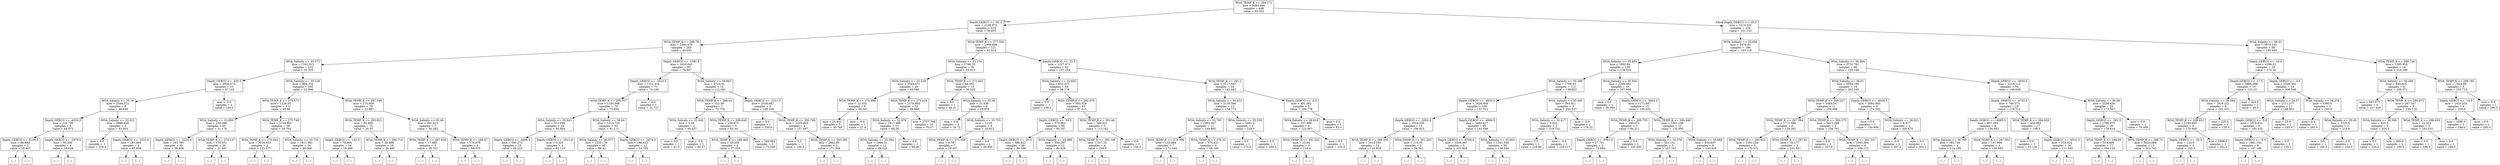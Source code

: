digraph Tree {
node [shape=box] ;
0 [label="WOA_TEMP_K <= 294.171\nmse = 4484.446\nsamples = 648\nvalue = 93.222"] ;
1 [label="Depth_GEBCO <= -81.5\nmse = 2148.972\nsamples = 414\nvalue = 59.655"] ;
0 -> 1 [labeldistance=2.5, labelangle=45, headlabel="True"] ;
2 [label="WOA_TEMP_K <= 288.79\nmse = 1644.978\nsamples = 293\nvalue = 46.653"] ;
1 -> 2 ;
3 [label="WOA_Salinity <= 33.272\nmse = 1161.015\nsamples = 210\nvalue = 35.335"] ;
2 -> 3 ;
4 [label="Depth_GEBCO <= -435.0\nmse = 4926.673\nsamples = 10\nvalue = 87.102"] ;
3 -> 4 ;
5 [label="WOA_Salinity <= 33.18\nmse = 2549.372\nsamples = 9\nvalue = 66.656"] ;
4 -> 5 ;
6 [label="Depth_GEBCO <= -4532.5\nmse = 210.726\nsamples = 6\nvalue = 44.073"] ;
5 -> 6 ;
7 [label="Depth_GEBCO <= -5108.5\nmse = 88.889\nsamples = 2\nvalue = 56.667"] ;
6 -> 7 ;
8 [label="(...)"] ;
7 -> 8 ;
9 [label="(...)"] ;
7 -> 9 ;
10 [label="Depth_GEBCO <= -2379.0\nmse = 93.936\nsamples = 4\nvalue = 34.628"] ;
6 -> 10 ;
11 [label="(...)"] ;
10 -> 11 ;
14 [label="(...)"] ;
10 -> 14 ;
17 [label="WOA_Salinity <= 33.221\nmse = 3988.628\nsamples = 3\nvalue = 93.003"] ;
5 -> 17 ;
18 [label="mse = 0.0\nsamples = 1\nvalue = 230.0"] ;
17 -> 18 ;
19 [label="Depth_GEBCO <= -2522.0\nmse = 281.994\nsamples = 2\nvalue = 65.604"] ;
17 -> 19 ;
20 [label="(...)"] ;
19 -> 20 ;
21 [label="(...)"] ;
19 -> 21 ;
22 [label="mse = -0.0\nsamples = 1\nvalue = 220.0"] ;
4 -> 22 ;
23 [label="WOA_Salinity <= 35.128\nmse = 864.332\nsamples = 200\nvalue = 32.996"] ;
3 -> 23 ;
24 [label="WOA_TEMP_K <= 275.571\nmse = 1226.05\nsamples = 121\nvalue = 40.09"] ;
23 -> 24 ;
25 [label="WOA_Salinity <= 33.858\nmse = 238.588\nsamples = 65\nvalue = 31.179"] ;
24 -> 25 ;
26 [label="Depth_GEBCO <= -2224.0\nmse = 163.785\nsamples = 39\nvalue = 38.606"] ;
25 -> 26 ;
27 [label="(...)"] ;
26 -> 27 ;
54 [label="(...)"] ;
26 -> 54 ;
91 [label="WOA_TEMP_K <= 274.137\nmse = 170.351\nsamples = 26\nvalue = 21.491"] ;
25 -> 91 ;
92 [label="(...)"] ;
91 -> 92 ;
113 [label="(...)"] ;
91 -> 113 ;
142 [label="WOA_TEMP_K <= 275.749\nmse = 2194.901\nsamples = 56\nvalue = 50.704"] ;
24 -> 142 ;
143 [label="WOA_TEMP_K <= 275.644\nmse = 3016.533\nsamples = 2\nvalue = 123.577"] ;
142 -> 143 ;
144 [label="(...)"] ;
143 -> 144 ;
145 [label="(...)"] ;
143 -> 145 ;
146 [label="WOA_Salinity <= 33.725\nmse = 1811.081\nsamples = 54\nvalue = 46.366"] ;
142 -> 146 ;
147 [label="(...)"] ;
146 -> 147 ;
150 [label="(...)"] ;
146 -> 150 ;
253 [label="WOA_TEMP_K <= 287.548\nmse = 175.858\nsamples = 79\nvalue = 22.897"] ;
23 -> 253 ;
254 [label="WOA_TEMP_K <= 283.821\nmse = 85.966\nsamples = 72\nvalue = 20.55"] ;
253 -> 254 ;
255 [label="Depth_GEBCO <= -145.5\nmse = 78.904\nsamples = 54\nvalue = 18.489"] ;
254 -> 255 ;
256 [label="(...)"] ;
255 -> 256 ;
283 [label="(...)"] ;
255 -> 283 ;
306 [label="WOA_TEMP_K <= 286.714\nmse = 58.888\nsamples = 18\nvalue = 26.482"] ;
254 -> 306 ;
307 [label="(...)"] ;
306 -> 307 ;
320 [label="(...)"] ;
306 -> 320 ;
327 [label="WOA_Salinity <= 35.68\nmse = 261.415\nsamples = 7\nvalue = 56.282"] ;
253 -> 327 ;
328 [label="WOA_TEMP_K <= 287.839\nmse = 17.885\nsamples = 3\nvalue = 39.701"] ;
327 -> 328 ;
329 [label="(...)"] ;
328 -> 329 ;
330 [label="(...)"] ;
328 -> 330 ;
333 [label="WOA_TEMP_K <= 288.47\nmse = 176.979\nsamples = 4\nvalue = 64.573"] ;
327 -> 333 ;
334 [label="(...)"] ;
333 -> 334 ;
337 [label="(...)"] ;
333 -> 337 ;
338 [label="Depth_GEBCO <= -1591.0\nmse = 1620.641\nsamples = 83\nvalue = 78.847"] ;
2 -> 338 ;
339 [label="Depth_GEBCO <= -2010.5\nmse = 1151.414\nsamples = 71\nvalue = 74.199"] ;
338 -> 339 ;
340 [label="WOA_TEMP_K <= 290.317\nmse = 1105.998\nsamples = 70\nvalue = 75.684"] ;
339 -> 340 ;
341 [label="WOA_Salinity <= 35.843\nmse = 513.946\nsamples = 18\nvalue = 60.954"] ;
340 -> 341 ;
342 [label="Depth_GEBCO <= -4466.5\nmse = 500.273\nsamples = 16\nvalue = 56.223"] ;
341 -> 342 ;
343 [label="(...)"] ;
342 -> 343 ;
360 [label="(...)"] ;
342 -> 360 ;
367 [label="Depth_GEBCO <= -2613.0\nmse = 0.325\nsamples = 2\nvalue = 82.715"] ;
341 -> 367 ;
368 [label="(...)"] ;
367 -> 368 ;
369 [label="(...)"] ;
367 -> 369 ;
370 [label="WOA_Salinity <= 36.64\nmse = 1214.725\nsamples = 52\nvalue = 81.111"] ;
340 -> 370 ;
371 [label="WOA_Salinity <= 36.577\nmse = 1235.176\nsamples = 40\nvalue = 88.42"] ;
370 -> 371 ;
372 [label="(...)"] ;
371 -> 372 ;
431 [label="(...)"] ;
371 -> 431 ;
440 [label="Depth_GEBCO <= -2674.5\nmse = 186.623\nsamples = 12\nvalue = 53.705"] ;
370 -> 440 ;
441 [label="(...)"] ;
440 -> 441 ;
454 [label="(...)"] ;
440 -> 454 ;
455 [label="mse = -0.0\nsamples = 1\nvalue = 22.727"] ;
339 -> 455 ;
456 [label="WOA_Salinity <= 34.947\nmse = 3714.41\nsamples = 12\nvalue = 112.003"] ;
338 -> 456 ;
457 [label="WOA_TEMP_K <= 289.43\nmse = 312.59\nsamples = 7\nvalue = 73.779"] ;
456 -> 457 ;
458 [label="WOA_Salinity <= 32.646\nmse = 0.59\nsamples = 2\nvalue = 90.457"] ;
457 -> 458 ;
459 [label="mse = 0.0\nsamples = 1\nvalue = 91.0"] ;
458 -> 459 ;
460 [label="mse = -0.0\nsamples = 1\nvalue = 89.37"] ;
458 -> 460 ;
461 [label="WOA_TEMP_K <= 289.648\nmse = 259.973\nsamples = 5\nvalue = 65.44"] ;
457 -> 461 ;
462 [label="WOA_TEMP_K <= 289.463\nmse = 43.556\nsamples = 2\nvalue = 57.333"] ;
461 -> 462 ;
463 [label="(...)"] ;
462 -> 463 ;
464 [label="(...)"] ;
462 -> 464 ;
465 [label="mse = 344.964\nsamples = 3\nvalue = 73.546"] ;
461 -> 465 ;
466 [label="Depth_GEBCO <= -1011.5\nmse = 3338.087\nsamples = 5\nvalue = 169.339"] ;
456 -> 466 ;
467 [label="mse = 0.0\nsamples = 1\nvalue = 230.6"] ;
466 -> 467 ;
468 [label="WOA_TEMP_K <= 292.769\nmse = 3105.003\nsamples = 4\nvalue = 157.087"] ;
466 -> 468 ;
469 [label="mse = 0.0\nsamples = 1\nvalue = 100.0"] ;
468 -> 469 ;
470 [label="WOA_TEMP_K <= 293.395\nmse = 2862.85\nsamples = 3\nvalue = 171.358"] ;
468 -> 470 ;
471 [label="(...)"] ;
470 -> 471 ;
472 [label="(...)"] ;
470 -> 472 ;
473 [label="WOA_TEMP_K <= 277.555\nmse = 1958.468\nsamples = 121\nvalue = 91.415"] ;
1 -> 473 ;
474 [label="WOA_Salinity <= 33.176\nmse = 1786.76\nsamples = 39\nvalue = 55.913"] ;
473 -> 474 ;
475 [label="WOA_Salinity <= 32.229\nmse = 2044.471\nsamples = 29\nvalue = 63.084"] ;
474 -> 475 ;
476 [label="WOA_TEMP_K <= 274.999\nmse = 22.352\nsamples = 6\nvalue = 30.301"] ;
475 -> 476 ;
477 [label="mse = 24.441\nsamples = 5\nvalue = 30.785"] ;
476 -> 477 ;
478 [label="mse = -0.0\nsamples = 1\nvalue = 27.4"] ;
476 -> 478 ;
479 [label="WOA_TEMP_K <= 273.418\nmse = 2179.893\nsamples = 23\nvalue = 68.969"] ;
475 -> 479 ;
480 [label="WOA_Salinity <= 32.979\nmse = 1817.489\nsamples = 13\nvalue = 68.28"] ;
479 -> 480 ;
481 [label="WOA_Salinity <= 32.564\nmse = 1896.01\nsamples = 12\nvalue = 68.425"] ;
480 -> 481 ;
482 [label="(...)"] ;
481 -> 482 ;
483 [label="(...)"] ;
481 -> 483 ;
484 [label="mse = 0.0\nsamples = 1\nvalue = 64.96"] ;
480 -> 484 ;
485 [label="mse = 2757.768\nsamples = 10\nvalue = 70.07"] ;
479 -> 485 ;
486 [label="WOA_TEMP_K <= 271.402\nmse = 48.851\nsamples = 10\nvalue = 30.535"] ;
474 -> 486 ;
487 [label="mse = 0.0\nsamples = 1\nvalue = 49.21"] ;
486 -> 487 ;
488 [label="WOA_Salinity <= 33.36\nmse = 21.439\nsamples = 9\nvalue = 28.979"] ;
486 -> 488 ;
489 [label="mse = 0.0\nsamples = 1\nvalue = 18.72"] ;
488 -> 489 ;
490 [label="WOA_Salinity <= 33.753\nmse = 12.95\nsamples = 8\nvalue = 29.912"] ;
488 -> 490 ;
491 [label="WOA_TEMP_K <= 271.508\nmse = 8.787\nsamples = 7\nvalue = 29.207"] ;
490 -> 491 ;
492 [label="(...)"] ;
491 -> 492 ;
493 [label="(...)"] ;
491 -> 493 ;
500 [label="mse = 0.0\nsamples = 1\nvalue = 36.956"] ;
490 -> 500 ;
501 [label="Depth_GEBCO <= -22.5\nmse = 1227.471\nsamples = 82\nvalue = 107.164"] ;
473 -> 501 ;
502 [label="WOA_Salinity <= 24.602\nmse = 603.015\nsamples = 64\nvalue = 98.178"] ;
501 -> 502 ;
503 [label="mse = 0.0\nsamples = 1\nvalue = 138.0"] ;
502 -> 503 ;
504 [label="WOA_TEMP_K <= 292.675\nmse = 583.529\nsamples = 63\nvalue = 97.413"] ;
502 -> 504 ;
505 [label="Depth_GEBCO <= -30.5\nmse = 575.962\nsamples = 58\nvalue = 95.547"] ;
504 -> 505 ;
506 [label="Depth_GEBCO <= -31.5\nmse = 588.822\nsamples = 46\nvalue = 99.399"] ;
505 -> 506 ;
507 [label="(...)"] ;
506 -> 507 ;
576 [label="(...)"] ;
506 -> 576 ;
579 [label="WOA_Salinity <= 32.889\nmse = 354.297\nsamples = 12\nvalue = 83.826"] ;
505 -> 579 ;
580 [label="(...)"] ;
579 -> 580 ;
583 [label="(...)"] ;
579 -> 583 ;
596 [label="WOA_TEMP_K <= 293.48\nmse = 369.421\nsamples = 5\nvalue = 113.182"] ;
504 -> 596 ;
597 [label="WOA_TEMP_K <= 293.108\nmse = 257.25\nsamples = 4\nvalue = 109.5"] ;
596 -> 597 ;
598 [label="(...)"] ;
597 -> 598 ;
599 [label="(...)"] ;
597 -> 599 ;
600 [label="mse = 0.0\nsamples = 1\nvalue = 150.0"] ;
596 -> 600 ;
601 [label="WOA_TEMP_K <= 291.2\nmse = 2117.547\nsamples = 18\nvalue = 142.442"] ;
501 -> 601 ;
602 [label="WOA_Salinity <= 34.623\nmse = 2130.596\nsamples = 13\nvalue = 158.774"] ;
601 -> 602 ;
603 [label="WOA_Salinity <= 32.793\nmse = 1493.267\nsamples = 11\nvalue = 149.995"] ;
602 -> 603 ;
604 [label="WOA_TEMP_K <= 278.596\nmse = 133.884\nsamples = 7\nvalue = 173.545"] ;
603 -> 604 ;
605 [label="(...)"] ;
604 -> 605 ;
610 [label="(...)"] ;
604 -> 610 ;
617 [label="WOA_TEMP_K <= 278.32\nmse = 579.431\nsamples = 4\nvalue = 98.185"] ;
603 -> 617 ;
618 [label="(...)"] ;
617 -> 618 ;
619 [label="(...)"] ;
617 -> 619 ;
624 [label="WOA_Salinity <= 35.259\nmse = 1681.0\nsamples = 2\nvalue = 229.0"] ;
602 -> 624 ;
625 [label="mse = 0.0\nsamples = 1\nvalue = 270.0"] ;
624 -> 625 ;
626 [label="mse = 0.0\nsamples = 1\nvalue = 188.0"] ;
624 -> 626 ;
627 [label="Depth_GEBCO <= -3.0\nmse = 491.062\nsamples = 5\nvalue = 109.778"] ;
601 -> 627 ;
628 [label="WOA_Salinity <= 36.618\nmse = 157.889\nsamples = 4\nvalue = 123.667"] ;
627 -> 628 ;
629 [label="WOA_TEMP_K <= 291.522\nmse = 23.04\nsamples = 3\nvalue = 118.4"] ;
628 -> 629 ;
630 [label="(...)"] ;
629 -> 630 ;
631 [label="(...)"] ;
629 -> 631 ;
634 [label="mse = 0.0\nsamples = 1\nvalue = 150.0"] ;
628 -> 634 ;
635 [label="mse = 0.0\nsamples = 1\nvalue = 82.0"] ;
627 -> 635 ;
636 [label="Depth_GEBCO <= -25.5\nmse = 3214.522\nsamples = 234\nvalue = 151.153"] ;
0 -> 636 [labeldistance=2.5, labelangle=-45, headlabel="False"] ;
637 [label="WOA_Salinity <= 35.694\nmse = 2678.82\nsamples = 196\nvalue = 143.118"] ;
636 -> 637 ;
638 [label="WOA_Salinity <= 35.483\nmse = 1902.04\nsamples = 128\nvalue = 134.524"] ;
637 -> 638 ;
639 [label="WOA_Salinity <= 35.388\nmse = 1708.93\nsamples = 112\nvalue = 138.852"] ;
638 -> 639 ;
640 [label="Depth_GEBCO <= -4920.0\nmse = 1626.368\nsamples = 109\nvalue = 137.012"] ;
639 -> 640 ;
641 [label="Depth_GEBCO <= -5052.0\nmse = 1619.026\nsamples = 14\nvalue = 109.915"] ;
640 -> 641 ;
642 [label="WOA_TEMP_K <= 296.392\nmse = 1415.555\nsamples = 12\nvalue = 116.918"] ;
641 -> 642 ;
643 [label="(...)"] ;
642 -> 643 ;
648 [label="(...)"] ;
642 -> 648 ;
665 [label="WOA_TEMP_K <= 301.203\nmse = 114.35\nsamples = 2\nvalue = 58.561"] ;
641 -> 665 ;
666 [label="(...)"] ;
665 -> 666 ;
667 [label="(...)"] ;
665 -> 667 ;
668 [label="Depth_GEBCO <= -4694.5\nmse = 1482.627\nsamples = 95\nvalue = 141.589"] ;
640 -> 668 ;
669 [label="Depth_GEBCO <= -4784.0\nmse = 1039.467\nsamples = 5\nvalue = 201.826"] ;
668 -> 669 ;
670 [label="(...)"] ;
669 -> 670 ;
673 [label="(...)"] ;
669 -> 673 ;
676 [label="WOA_Salinity <= 33.903\nmse = 1341.558\nsamples = 90\nvalue = 139.044"] ;
668 -> 676 ;
677 [label="(...)"] ;
676 -> 677 ;
740 [label="(...)"] ;
676 -> 740 ;
827 [label="WOA_Salinity <= 35.445\nmse = 393.911\nsamples = 3\nvalue = 202.527"] ;
639 -> 827 ;
828 [label="WOA_Salinity <= 35.417\nmse = 0.023\nsamples = 2\nvalue = 218.732"] ;
827 -> 828 ;
829 [label="mse = 0.0\nsamples = 1\nvalue = 218.84"] ;
828 -> 829 ;
830 [label="mse = -0.0\nsamples = 1\nvalue = 218.517"] ;
828 -> 830 ;
831 [label="mse = -0.0\nsamples = 1\nvalue = 178.22"] ;
827 -> 831 ;
832 [label="WOA_Salinity <= 35.504\nmse = 2266.463\nsamples = 16\nvalue = 107.956"] ;
638 -> 832 ;
833 [label="mse = 0.0\nsamples = 1\nvalue = 36.364"] ;
832 -> 833 ;
834 [label="Depth_GEBCO <= -5063.5\nmse = 1171.847\nsamples = 15\nvalue = 126.632"] ;
832 -> 834 ;
835 [label="WOA_TEMP_K <= 299.755\nmse = 240.074\nsamples = 3\nvalue = 84.211"] ;
834 -> 835 ;
836 [label="Depth_GEBCO <= -5501.5\nmse = 27.701\nsamples = 2\nvalue = 73.684"] ;
835 -> 836 ;
837 [label="(...)"] ;
836 -> 837 ;
838 [label="(...)"] ;
836 -> 838 ;
839 [label="mse = 0.0\nsamples = 1\nvalue = 105.263"] ;
835 -> 839 ;
840 [label="WOA_TEMP_K <= 294.946\nmse = 1001.186\nsamples = 12\nvalue = 132.995"] ;
834 -> 840 ;
841 [label="WOA_Salinity <= 35.576\nmse = 521.131\nsamples = 3\nvalue = 107.747"] ;
840 -> 841 ;
842 [label="(...)"] ;
841 -> 842 ;
845 [label="(...)"] ;
841 -> 845 ;
846 [label="WOA_Salinity <= 35.689\nmse = 816.647\nsamples = 9\nvalue = 143.816"] ;
840 -> 846 ;
847 [label="(...)"] ;
846 -> 847 ;
862 [label="(...)"] ;
846 -> 862 ;
863 [label="WOA_Salinity <= 36.064\nmse = 3732.782\nsamples = 68\nvalue = 159.146"] ;
637 -> 863 ;
864 [label="WOA_Salinity <= 36.01\nmse = 6554.169\nsamples = 14\nvalue = 202.169"] ;
863 -> 864 ;
865 [label="WOA_TEMP_K <= 299.227\nmse = 5584.54\nsamples = 11\nvalue = 184.086"] ;
864 -> 865 ;
866 [label="WOA_TEMP_K <= 297.384\nmse = 1771.586\nsamples = 6\nvalue = 129.381"] ;
865 -> 866 ;
867 [label="WOA_TEMP_K <= 295.632\nmse = 1551.244\nsamples = 3\nvalue = 170.572"] ;
866 -> 867 ;
868 [label="(...)"] ;
867 -> 868 ;
869 [label="(...)"] ;
867 -> 869 ;
872 [label="WOA_TEMP_K <= 297.81\nmse = 33.277\nsamples = 3\nvalue = 101.921"] ;
866 -> 872 ;
873 [label="(...)"] ;
872 -> 873 ;
874 [label="(...)"] ;
872 -> 874 ;
877 [label="WOA_TEMP_K <= 300.275\nmse = 3412.298\nsamples = 5\nvalue = 238.791"] ;
865 -> 877 ;
878 [label="mse = 0.0\nsamples = 1\nvalue = 307.9"] ;
877 -> 878 ;
879 [label="WOA_TEMP_K <= 301.327\nmse = 1950.564\nsamples = 4\nvalue = 209.172"] ;
877 -> 879 ;
880 [label="(...)"] ;
879 -> 880 ;
881 [label="(...)"] ;
879 -> 881 ;
884 [label="Depth_GEBCO <= -4028.5\nmse = 3892.683\nsamples = 3\nvalue = 274.502"] ;
864 -> 884 ;
885 [label="mse = 0.0\nsamples = 1\nvalue = 149.808"] ;
884 -> 885 ;
886 [label="WOA_Salinity <= 36.021\nmse = 6.977\nsamples = 2\nvalue = 305.675"] ;
884 -> 886 ;
887 [label="mse = -0.0\nsamples = 1\nvalue = 307.2"] ;
886 -> 887 ;
888 [label="mse = 0.0\nsamples = 1\nvalue = 301.1"] ;
886 -> 888 ;
889 [label="Depth_GEBCO <= -3654.0\nmse = 2218.112\nsamples = 54\nvalue = 146.639"] ;
863 -> 889 ;
890 [label="Depth_GEBCO <= -4733.5\nmse = 749.573\nsamples = 25\nvalue = 119.711"] ;
889 -> 890 ;
891 [label="Depth_GEBCO <= -4985.5\nmse = 807.594\nsamples = 8\nvalue = 136.942"] ;
890 -> 891 ;
892 [label="WOA_Salinity <= 36.765\nmse = 382.736\nsamples = 4\nvalue = 114.199"] ;
891 -> 892 ;
893 [label="(...)"] ;
892 -> 893 ;
898 [label="(...)"] ;
892 -> 898 ;
899 [label="WOA_TEMP_K <= 297.003\nmse = 197.986\nsamples = 4\nvalue = 159.685"] ;
891 -> 899 ;
900 [label="(...)"] ;
899 -> 900 ;
903 [label="(...)"] ;
899 -> 903 ;
906 [label="WOA_TEMP_K <= 294.928\nmse = 434.983\nsamples = 17\nvalue = 109.5"] ;
890 -> 906 ;
907 [label="mse = 0.0\nsamples = 1\nvalue = 55.126"] ;
906 -> 907 ;
908 [label="Depth_GEBCO <= -4531.5\nmse = 333.624\nsamples = 16\nvalue = 111.592"] ;
906 -> 908 ;
909 [label="(...)"] ;
908 -> 909 ;
912 [label="(...)"] ;
908 -> 912 ;
939 [label="WOA_Salinity <= 36.69\nmse = 2236.436\nsamples = 29\nvalue = 173.567"] ;
889 -> 939 ;
940 [label="Depth_GEBCO <= -261.5\nmse = 1796.875\nsamples = 28\nvalue = 178.619"] ;
939 -> 940 ;
941 [label="WOA_TEMP_K <= 298.93\nmse = 514.666\nsamples = 17\nvalue = 164.124"] ;
940 -> 941 ;
942 [label="(...)"] ;
941 -> 942 ;
959 [label="(...)"] ;
941 -> 959 ;
964 [label="WOA_TEMP_K <= 298.73\nmse = 3023.984\nsamples = 11\nvalue = 203.743"] ;
940 -> 964 ;
965 [label="(...)"] ;
964 -> 965 ;
970 [label="(...)"] ;
964 -> 970 ;
977 [label="mse = -0.0\nsamples = 1\nvalue = 70.009"] ;
939 -> 977 ;
978 [label="WOA_Salinity <= 36.42\nmse = 3974.232\nsamples = 38\nvalue = 190.463"] ;
636 -> 978 ;
979 [label="Depth_GEBCO <= -16.5\nmse = 4398.22\nsamples = 24\nvalue = 174.32"] ;
978 -> 979 ;
980 [label="Depth_GEBCO <= -17.5\nmse = 3885.688\nsamples = 10\nvalue = 133.25"] ;
979 -> 980 ;
981 [label="WOA_Salinity <= 36.394\nmse = 1918.222\nsamples = 8\nvalue = 161.333"] ;
980 -> 981 ;
982 [label="WOA_TEMP_K <= 299.651\nmse = 2190.083\nsamples = 6\nvalue = 170.909"] ;
981 -> 982 ;
983 [label="Depth_GEBCO <= -20.5\nmse = 125.0\nsamples = 3\nvalue = 145.0"] ;
982 -> 983 ;
984 [label="(...)"] ;
983 -> 984 ;
985 [label="(...)"] ;
983 -> 985 ;
986 [label="mse = 2896.0\nsamples = 3\nvalue = 202.0"] ;
982 -> 986 ;
987 [label="mse = 225.0\nsamples = 2\nvalue = 135.0"] ;
981 -> 987 ;
988 [label="mse = 324.0\nsamples = 2\nvalue = 49.0"] ;
980 -> 988 ;
989 [label="Depth_GEBCO <= -4.5\nmse = 2248.302\nsamples = 14\nvalue = 208.546"] ;
979 -> 989 ;
990 [label="WOA_Salinity <= 34.57\nmse = 2111.377\nsamples = 11\nvalue = 198.953"] ;
989 -> 990 ;
991 [label="Depth_GEBCO <= -5.5\nmse = 2078.032\nsamples = 9\nvalue = 193.535"] ;
990 -> 991 ;
992 [label="Depth_GEBCO <= -9.0\nmse = 1981.152\nsamples = 8\nvalue = 197.188"] ;
991 -> 992 ;
993 [label="(...)"] ;
992 -> 993 ;
998 [label="(...)"] ;
992 -> 998 ;
999 [label="mse = 0.0\nsamples = 1\nvalue = 135.1"] ;
991 -> 999 ;
1000 [label="mse = 25.0\nsamples = 2\nvalue = 245.0"] ;
990 -> 1000 ;
1001 [label="WOA_Salinity <= 34.278\nmse = 1090.0\nsamples = 3\nvalue = 245.0"] ;
989 -> 1001 ;
1002 [label="mse = 0.0\nsamples = 1\nvalue = 265.0"] ;
1001 -> 1002 ;
1003 [label="WOA_Salinity <= 35.49\nmse = 1225.0\nsamples = 2\nvalue = 215.0"] ;
1001 -> 1003 ;
1004 [label="mse = 0.0\nsamples = 1\nvalue = 180.0"] ;
1003 -> 1004 ;
1005 [label="mse = 0.0\nsamples = 1\nvalue = 250.0"] ;
1003 -> 1005 ;
1006 [label="WOA_TEMP_K <= 298.726\nmse = 1395.918\nsamples = 14\nvalue = 224.286"] ;
978 -> 1006 ;
1007 [label="WOA_Salinity <= 36.458\nmse = 640.816\nsamples = 9\nvalue = 208.571"] ;
1006 -> 1007 ;
1008 [label="mse = 583.673\nsamples = 4\nvalue = 221.429"] ;
1007 -> 1008 ;
1009 [label="WOA_TEMP_K <= 295.872\nmse = 367.347\nsamples = 5\nvalue = 195.714"] ;
1007 -> 1009 ;
1010 [label="WOA_Salinity <= 36.598\nmse = 425.0\nsamples = 3\nvalue = 205.0"] ;
1009 -> 1010 ;
1011 [label="mse = 0.0\nsamples = 1\nvalue = 220.0"] ;
1010 -> 1011 ;
1012 [label="mse = 400.0\nsamples = 2\nvalue = 190.0"] ;
1010 -> 1012 ;
1013 [label="WOA_TEMP_K <= 296.629\nmse = 22.222\nsamples = 2\nvalue = 183.333"] ;
1009 -> 1013 ;
1014 [label="mse = 0.0\nsamples = 1\nvalue = 190.0"] ;
1013 -> 1014 ;
1015 [label="mse = 0.0\nsamples = 1\nvalue = 180.0"] ;
1013 -> 1015 ;
1016 [label="WOA_TEMP_K <= 299.783\nmse = 1424.49\nsamples = 5\nvalue = 255.714"] ;
1006 -> 1016 ;
1017 [label="Depth_GEBCO <= -14.5\nmse = 1433.333\nsamples = 4\nvalue = 250.0"] ;
1016 -> 1017 ;
1018 [label="mse = 1696.0\nsamples = 3\nvalue = 248.0"] ;
1017 -> 1018 ;
1019 [label="mse = 0.0\nsamples = 1\nvalue = 260.0"] ;
1017 -> 1019 ;
1020 [label="mse = 0.0\nsamples = 1\nvalue = 290.0"] ;
1016 -> 1020 ;
}